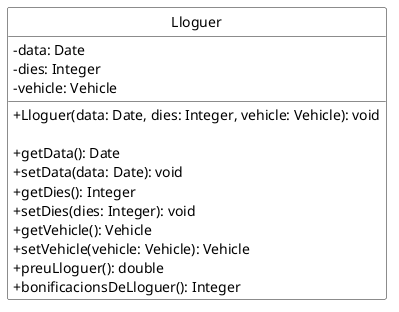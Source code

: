 @startuml
    skinparam classAttributeIconSize 0
    skinparam class {
        BackgroundColor #ffffff
        ArrowColor #0000FF
    }

    hide circle

    Class Lloguer {
        - data: Date
        - dies: Integer
        - vehicle: Vehicle
        
        + Lloguer(data: Date, dies: Integer, vehicle: Vehicle): void
        
        + getData(): Date
        + setData(data: Date): void
        + getDies(): Integer
        + setDies(dies: Integer): void
        + getVehicle(): Vehicle
        + setVehicle(vehicle: Vehicle): Vehicle
        + preuLloguer(): double
        + bonificacionsDeLloguer(): Integer
    }
@enduml
